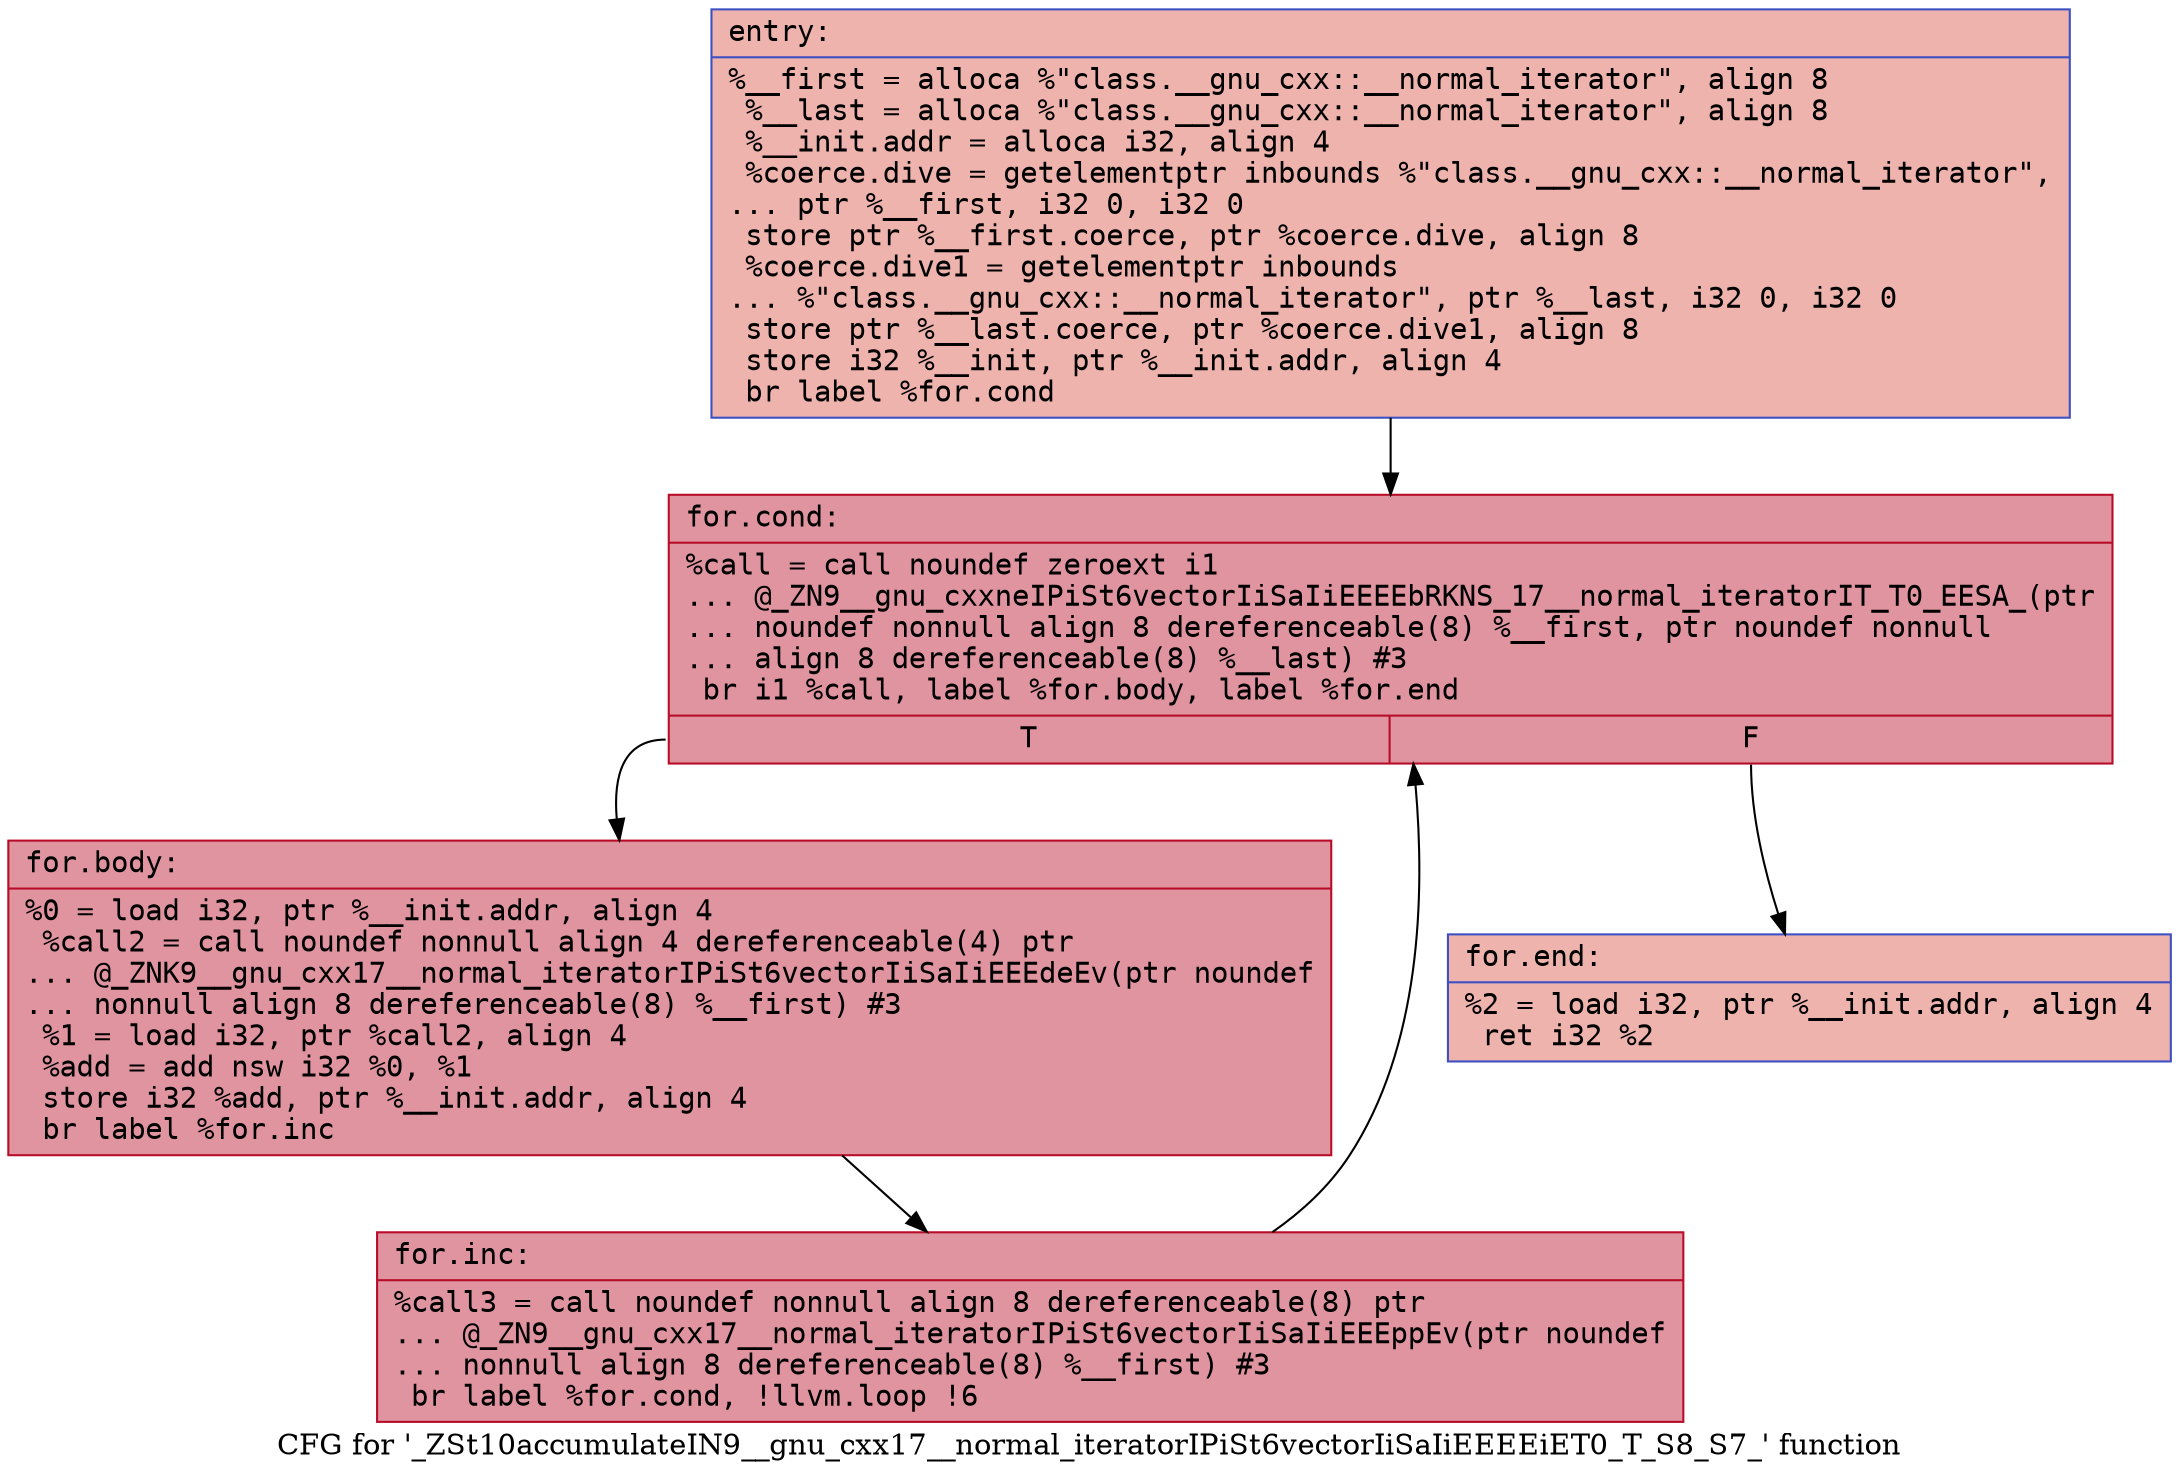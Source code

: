 digraph "CFG for '_ZSt10accumulateIN9__gnu_cxx17__normal_iteratorIPiSt6vectorIiSaIiEEEEiET0_T_S8_S7_' function" {
	label="CFG for '_ZSt10accumulateIN9__gnu_cxx17__normal_iteratorIPiSt6vectorIiSaIiEEEEiET0_T_S8_S7_' function";

	Node0x55b82446bac0 [shape=record,color="#3d50c3ff", style=filled, fillcolor="#d6524470" fontname="Courier",label="{entry:\l|  %__first = alloca %\"class.__gnu_cxx::__normal_iterator\", align 8\l  %__last = alloca %\"class.__gnu_cxx::__normal_iterator\", align 8\l  %__init.addr = alloca i32, align 4\l  %coerce.dive = getelementptr inbounds %\"class.__gnu_cxx::__normal_iterator\",\l... ptr %__first, i32 0, i32 0\l  store ptr %__first.coerce, ptr %coerce.dive, align 8\l  %coerce.dive1 = getelementptr inbounds\l... %\"class.__gnu_cxx::__normal_iterator\", ptr %__last, i32 0, i32 0\l  store ptr %__last.coerce, ptr %coerce.dive1, align 8\l  store i32 %__init, ptr %__init.addr, align 4\l  br label %for.cond\l}"];
	Node0x55b82446bac0 -> Node0x55b82446c010[tooltip="entry -> for.cond\nProbability 100.00%" ];
	Node0x55b82446c010 [shape=record,color="#b70d28ff", style=filled, fillcolor="#b70d2870" fontname="Courier",label="{for.cond:\l|  %call = call noundef zeroext i1\l... @_ZN9__gnu_cxxneIPiSt6vectorIiSaIiEEEEbRKNS_17__normal_iteratorIT_T0_EESA_(ptr\l... noundef nonnull align 8 dereferenceable(8) %__first, ptr noundef nonnull\l... align 8 dereferenceable(8) %__last) #3\l  br i1 %call, label %for.body, label %for.end\l|{<s0>T|<s1>F}}"];
	Node0x55b82446c010:s0 -> Node0x55b82446c270[tooltip="for.cond -> for.body\nProbability 96.88%" ];
	Node0x55b82446c010:s1 -> Node0x55b82446c2f0[tooltip="for.cond -> for.end\nProbability 3.12%" ];
	Node0x55b82446c270 [shape=record,color="#b70d28ff", style=filled, fillcolor="#b70d2870" fontname="Courier",label="{for.body:\l|  %0 = load i32, ptr %__init.addr, align 4\l  %call2 = call noundef nonnull align 4 dereferenceable(4) ptr\l... @_ZNK9__gnu_cxx17__normal_iteratorIPiSt6vectorIiSaIiEEEdeEv(ptr noundef\l... nonnull align 8 dereferenceable(8) %__first) #3\l  %1 = load i32, ptr %call2, align 4\l  %add = add nsw i32 %0, %1\l  store i32 %add, ptr %__init.addr, align 4\l  br label %for.inc\l}"];
	Node0x55b82446c270 -> Node0x55b82446c610[tooltip="for.body -> for.inc\nProbability 100.00%" ];
	Node0x55b82446c610 [shape=record,color="#b70d28ff", style=filled, fillcolor="#b70d2870" fontname="Courier",label="{for.inc:\l|  %call3 = call noundef nonnull align 8 dereferenceable(8) ptr\l... @_ZN9__gnu_cxx17__normal_iteratorIPiSt6vectorIiSaIiEEEppEv(ptr noundef\l... nonnull align 8 dereferenceable(8) %__first) #3\l  br label %for.cond, !llvm.loop !6\l}"];
	Node0x55b82446c610 -> Node0x55b82446c010[tooltip="for.inc -> for.cond\nProbability 100.00%" ];
	Node0x55b82446c2f0 [shape=record,color="#3d50c3ff", style=filled, fillcolor="#d6524470" fontname="Courier",label="{for.end:\l|  %2 = load i32, ptr %__init.addr, align 4\l  ret i32 %2\l}"];
}
